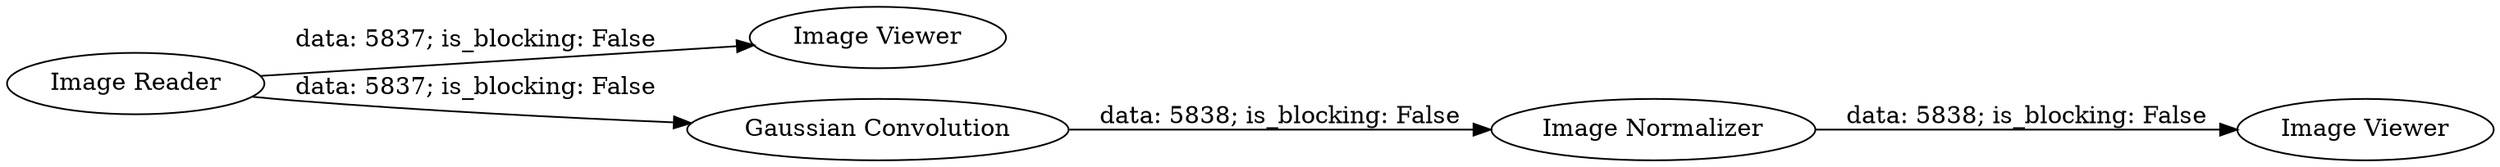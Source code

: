 digraph {
	"-6595571032530775692_3" [label="Image Reader"]
	"-6595571032530775692_6" [label="Image Viewer"]
	"-6595571032530775692_7" [label="Image Viewer"]
	"-6595571032530775692_4" [label="Gaussian Convolution"]
	"-6595571032530775692_5" [label="Image Normalizer"]
	"-6595571032530775692_4" -> "-6595571032530775692_5" [label="data: 5838; is_blocking: False"]
	"-6595571032530775692_3" -> "-6595571032530775692_4" [label="data: 5837; is_blocking: False"]
	"-6595571032530775692_5" -> "-6595571032530775692_6" [label="data: 5838; is_blocking: False"]
	"-6595571032530775692_3" -> "-6595571032530775692_7" [label="data: 5837; is_blocking: False"]
	rankdir=LR
}
